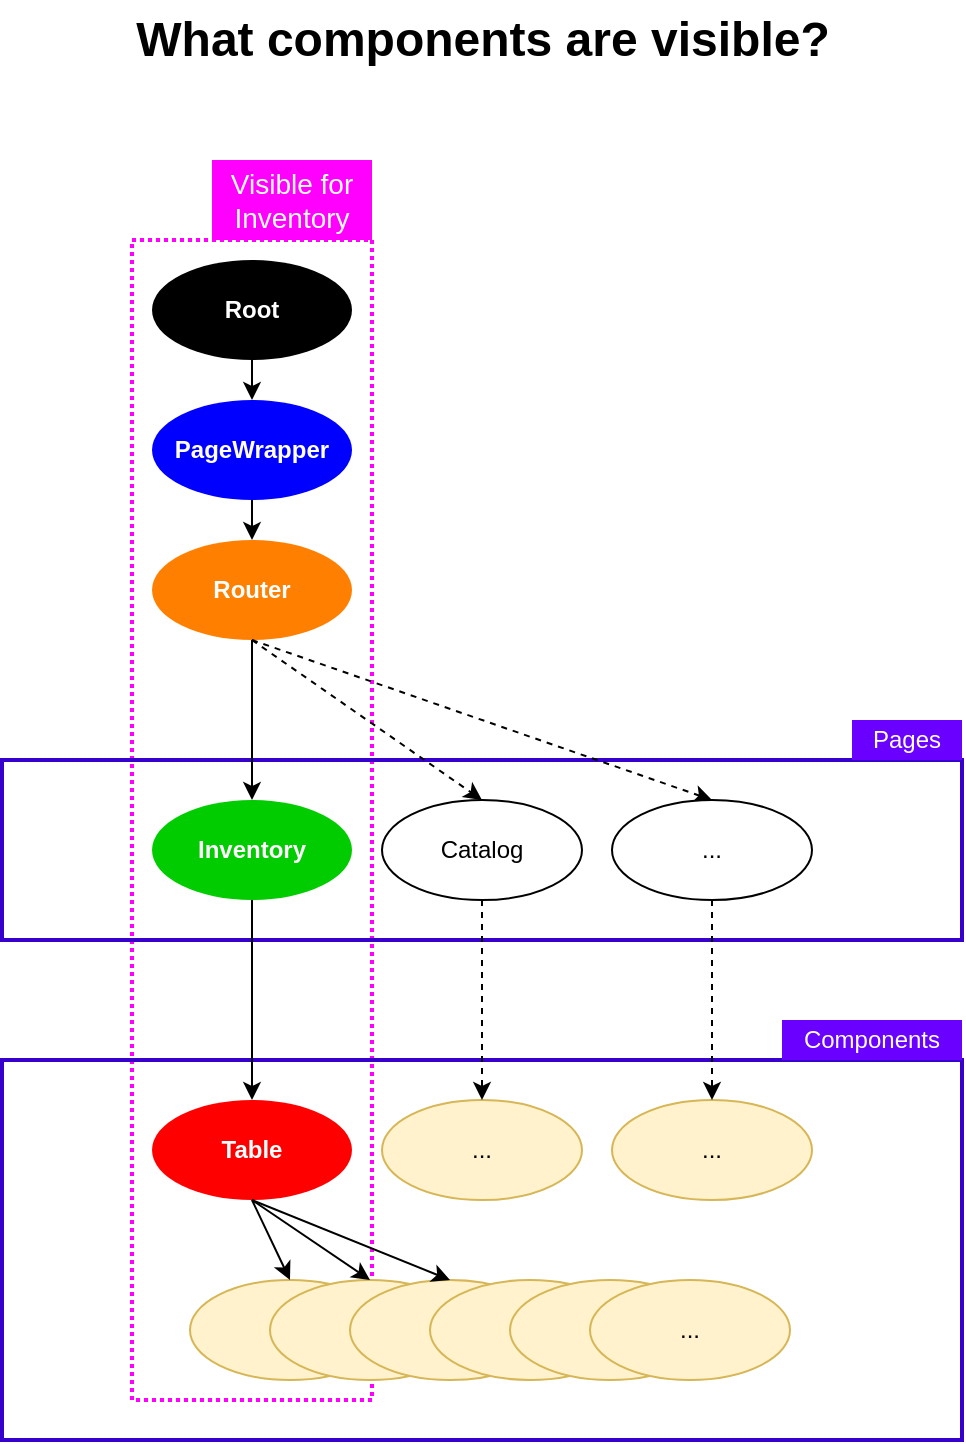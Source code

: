 <mxfile version="14.6.13" type="device"><diagram id="kKivtC1MR1Q1DnpcdQcp" name="Page-1"><mxGraphModel dx="1106" dy="997" grid="1" gridSize="10" guides="1" tooltips="1" connect="1" arrows="1" fold="1" page="1" pageScale="1" pageWidth="1169" pageHeight="827" math="0" shadow="0"><root><mxCell id="0"/><mxCell id="1" parent="0"/><mxCell id="eIcyLQNzU6NWOuk0DxoF-4" value="" style="rounded=0;whiteSpace=wrap;html=1;dashed=1;strokeWidth=2;fillColor=none;dashPattern=1 1;strokeColor=#FF00FF;" parent="1" vertex="1"><mxGeometry x="410" y="160" width="120" height="580" as="geometry"/></mxCell><mxCell id="HSGQub4HTSQX3a6coN_s-49" value="" style="rounded=0;whiteSpace=wrap;html=1;strokeWidth=2;perimeterSpacing=0;strokeColor=#3700CC;fontColor=#ffffff;fillColor=none;" parent="1" vertex="1"><mxGeometry x="345" y="570" width="480" height="190" as="geometry"/></mxCell><mxCell id="HSGQub4HTSQX3a6coN_s-28" value="" style="rounded=0;whiteSpace=wrap;html=1;strokeWidth=2;perimeterSpacing=0;strokeColor=#3700CC;fontColor=#ffffff;fillColor=none;" parent="1" vertex="1"><mxGeometry x="345" y="420" width="480" height="90" as="geometry"/></mxCell><mxCell id="7jK6sp7hK5_15Q3kwuUP-128" value="&lt;font color=&quot;#000000&quot;&gt;What components are visible?&lt;/font&gt;" style="text;strokeColor=none;fillColor=none;html=1;fontSize=24;fontStyle=1;verticalAlign=middle;align=center;fontColor=#FFFFFF;" parent="1" vertex="1"><mxGeometry x="395" y="40" width="380" height="40" as="geometry"/></mxCell><mxCell id="HSGQub4HTSQX3a6coN_s-6" value="Root" style="ellipse;whiteSpace=wrap;html=1;strokeWidth=2;fontColor=#FFFFFF;fontStyle=1;fillColor=#000000;strokeColor=none;" parent="1" vertex="1"><mxGeometry x="420" y="170" width="100" height="50" as="geometry"/></mxCell><mxCell id="HSGQub4HTSQX3a6coN_s-9" value="Router" style="ellipse;whiteSpace=wrap;html=1;fillColor=#FF8000;strokeColor=none;fontStyle=1;fontColor=#FFFFFF;" parent="1" vertex="1"><mxGeometry x="420" y="310" width="100" height="50" as="geometry"/></mxCell><mxCell id="HSGQub4HTSQX3a6coN_s-10" value="" style="endArrow=classic;html=1;exitX=0.5;exitY=1;exitDx=0;exitDy=0;entryX=0.5;entryY=0;entryDx=0;entryDy=0;" parent="1" source="HSGQub4HTSQX3a6coN_s-6" target="HSGQub4HTSQX3a6coN_s-33" edge="1"><mxGeometry width="50" height="50" relative="1" as="geometry"><mxPoint x="584.645" y="232.678" as="sourcePoint"/><mxPoint x="745" y="480" as="targetPoint"/></mxGeometry></mxCell><mxCell id="HSGQub4HTSQX3a6coN_s-12" value="" style="endArrow=classic;html=1;exitX=0.5;exitY=1;exitDx=0;exitDy=0;entryX=0.5;entryY=0;entryDx=0;entryDy=0;dashed=1;" parent="1" source="HSGQub4HTSQX3a6coN_s-9" target="HSGQub4HTSQX3a6coN_s-31" edge="1"><mxGeometry width="50" height="50" relative="1" as="geometry"><mxPoint x="585" y="370" as="sourcePoint"/><mxPoint x="585" y="430" as="targetPoint"/></mxGeometry></mxCell><mxCell id="HSGQub4HTSQX3a6coN_s-13" value="Inventory" style="ellipse;whiteSpace=wrap;html=1;strokeColor=none;fontStyle=1;fontColor=#FFFFFF;fillColor=#00CC00;" parent="1" vertex="1"><mxGeometry x="420" y="440" width="100" height="50" as="geometry"/></mxCell><mxCell id="HSGQub4HTSQX3a6coN_s-14" value="" style="endArrow=classic;html=1;exitX=0.5;exitY=1;exitDx=0;exitDy=0;entryX=0.5;entryY=0;entryDx=0;entryDy=0;" parent="1" source="HSGQub4HTSQX3a6coN_s-9" target="HSGQub4HTSQX3a6coN_s-13" edge="1"><mxGeometry width="50" height="50" relative="1" as="geometry"><mxPoint x="585" y="370" as="sourcePoint"/><mxPoint x="470" y="430" as="targetPoint"/></mxGeometry></mxCell><mxCell id="HSGQub4HTSQX3a6coN_s-16" value="" style="endArrow=classic;html=1;exitX=0.5;exitY=1;exitDx=0;exitDy=0;entryX=0.5;entryY=0;entryDx=0;entryDy=0;dashed=1;" parent="1" source="HSGQub4HTSQX3a6coN_s-9" target="HSGQub4HTSQX3a6coN_s-35" edge="1"><mxGeometry width="50" height="50" relative="1" as="geometry"><mxPoint x="585" y="370" as="sourcePoint"/><mxPoint x="700" y="430" as="targetPoint"/></mxGeometry></mxCell><mxCell id="HSGQub4HTSQX3a6coN_s-23" value="Table" style="ellipse;whiteSpace=wrap;html=1;fillColor=#FF0000;strokeColor=none;fontStyle=1;fontColor=#FFFFFF;" parent="1" vertex="1"><mxGeometry x="420" y="590" width="100" height="50" as="geometry"/></mxCell><mxCell id="HSGQub4HTSQX3a6coN_s-24" value="" style="endArrow=classic;html=1;exitX=0.5;exitY=1;exitDx=0;exitDy=0;entryX=0.5;entryY=0;entryDx=0;entryDy=0;" parent="1" source="HSGQub4HTSQX3a6coN_s-13" target="HSGQub4HTSQX3a6coN_s-23" edge="1"><mxGeometry width="50" height="50" relative="1" as="geometry"><mxPoint x="470" y="620" as="sourcePoint"/><mxPoint x="975" y="868" as="targetPoint"/></mxGeometry></mxCell><mxCell id="HSGQub4HTSQX3a6coN_s-31" value="Catalog" style="ellipse;whiteSpace=wrap;html=1;" parent="1" vertex="1"><mxGeometry x="535" y="440" width="100" height="50" as="geometry"/></mxCell><mxCell id="HSGQub4HTSQX3a6coN_s-33" value="PageWrapper" style="ellipse;whiteSpace=wrap;html=1;fillColor=#0000FF;fontColor=#FFFFFF;fontSize=12;fontStyle=1;strokeColor=none;" parent="1" vertex="1"><mxGeometry x="420" y="240" width="100" height="50" as="geometry"/></mxCell><mxCell id="HSGQub4HTSQX3a6coN_s-34" value="" style="endArrow=classic;html=1;exitX=0.5;exitY=1;exitDx=0;exitDy=0;entryX=0.5;entryY=0;entryDx=0;entryDy=0;" parent="1" source="HSGQub4HTSQX3a6coN_s-33" target="HSGQub4HTSQX3a6coN_s-9" edge="1"><mxGeometry width="50" height="50" relative="1" as="geometry"><mxPoint x="684.645" y="242.678" as="sourcePoint"/><mxPoint x="570" y="280" as="targetPoint"/></mxGeometry></mxCell><mxCell id="HSGQub4HTSQX3a6coN_s-35" value="..." style="ellipse;whiteSpace=wrap;html=1;" parent="1" vertex="1"><mxGeometry x="650" y="440" width="100" height="50" as="geometry"/></mxCell><mxCell id="HSGQub4HTSQX3a6coN_s-36" value="Pages" style="text;html=1;fillColor=#6a00ff;align=center;verticalAlign=middle;whiteSpace=wrap;rounded=0;dashed=1;fontColor=#ffffff;" parent="1" vertex="1"><mxGeometry x="770" y="400" width="55" height="20" as="geometry"/></mxCell><mxCell id="HSGQub4HTSQX3a6coN_s-39" value="..." style="ellipse;whiteSpace=wrap;html=1;fillColor=#fff2cc;strokeColor=#d6b656;" parent="1" vertex="1"><mxGeometry x="535" y="590" width="100" height="50" as="geometry"/></mxCell><mxCell id="HSGQub4HTSQX3a6coN_s-40" value="" style="endArrow=classic;html=1;exitX=0.5;exitY=1;exitDx=0;exitDy=0;entryX=0.5;entryY=0;entryDx=0;entryDy=0;dashed=1;" parent="1" source="HSGQub4HTSQX3a6coN_s-31" target="HSGQub4HTSQX3a6coN_s-39" edge="1"><mxGeometry width="50" height="50" relative="1" as="geometry"><mxPoint x="585" y="620" as="sourcePoint"/><mxPoint x="1090" y="868" as="targetPoint"/></mxGeometry></mxCell><mxCell id="HSGQub4HTSQX3a6coN_s-43" value="..." style="ellipse;whiteSpace=wrap;html=1;fillColor=#fff2cc;strokeColor=#d6b656;" parent="1" vertex="1"><mxGeometry x="650" y="590" width="100" height="50" as="geometry"/></mxCell><mxCell id="HSGQub4HTSQX3a6coN_s-44" value="" style="endArrow=classic;html=1;exitX=0.5;exitY=1;exitDx=0;exitDy=0;entryX=0.5;entryY=0;entryDx=0;entryDy=0;dashed=1;" parent="1" source="HSGQub4HTSQX3a6coN_s-35" target="HSGQub4HTSQX3a6coN_s-43" edge="1"><mxGeometry width="50" height="50" relative="1" as="geometry"><mxPoint x="700" y="620" as="sourcePoint"/><mxPoint x="1205" y="868" as="targetPoint"/></mxGeometry></mxCell><mxCell id="HSGQub4HTSQX3a6coN_s-50" value="Components" style="text;html=1;fillColor=#6a00ff;align=center;verticalAlign=middle;whiteSpace=wrap;rounded=0;dashed=1;fontColor=#ffffff;" parent="1" vertex="1"><mxGeometry x="735" y="550" width="90" height="20" as="geometry"/></mxCell><mxCell id="eIcyLQNzU6NWOuk0DxoF-5" value="Visible for Inventory" style="text;html=1;align=center;verticalAlign=middle;whiteSpace=wrap;rounded=0;dashed=1;fontColor=#FFFFFF;fontSize=14;fillColor=#FF00FF;" parent="1" vertex="1"><mxGeometry x="450" y="120" width="80" height="40" as="geometry"/></mxCell><mxCell id="eIcyLQNzU6NWOuk0DxoF-6" value="..." style="ellipse;whiteSpace=wrap;html=1;fillColor=#fff2cc;strokeColor=#d6b656;" parent="1" vertex="1"><mxGeometry x="439" y="680" width="100" height="50" as="geometry"/></mxCell><mxCell id="eIcyLQNzU6NWOuk0DxoF-9" value="..." style="ellipse;whiteSpace=wrap;html=1;fillColor=#fff2cc;strokeColor=#d6b656;" parent="1" vertex="1"><mxGeometry x="479" y="680" width="100" height="50" as="geometry"/></mxCell><mxCell id="eIcyLQNzU6NWOuk0DxoF-10" value="..." style="ellipse;whiteSpace=wrap;html=1;fillColor=#fff2cc;strokeColor=#d6b656;" parent="1" vertex="1"><mxGeometry x="519" y="680" width="100" height="50" as="geometry"/></mxCell><mxCell id="eIcyLQNzU6NWOuk0DxoF-11" value="..." style="ellipse;whiteSpace=wrap;html=1;fillColor=#fff2cc;strokeColor=#d6b656;" parent="1" vertex="1"><mxGeometry x="559" y="680" width="100" height="50" as="geometry"/></mxCell><mxCell id="eIcyLQNzU6NWOuk0DxoF-12" value="..." style="ellipse;whiteSpace=wrap;html=1;fillColor=#fff2cc;strokeColor=#d6b656;" parent="1" vertex="1"><mxGeometry x="599" y="680" width="100" height="50" as="geometry"/></mxCell><mxCell id="eIcyLQNzU6NWOuk0DxoF-13" value="" style="endArrow=classic;html=1;exitX=0.5;exitY=1;exitDx=0;exitDy=0;entryX=0.5;entryY=0;entryDx=0;entryDy=0;" parent="1" source="HSGQub4HTSQX3a6coN_s-23" target="eIcyLQNzU6NWOuk0DxoF-6" edge="1"><mxGeometry width="50" height="50" relative="1" as="geometry"><mxPoint x="480" y="520" as="sourcePoint"/><mxPoint x="480" y="600" as="targetPoint"/></mxGeometry></mxCell><mxCell id="eIcyLQNzU6NWOuk0DxoF-14" value="" style="endArrow=classic;html=1;exitX=0.5;exitY=1;exitDx=0;exitDy=0;entryX=0.5;entryY=0;entryDx=0;entryDy=0;" parent="1" source="HSGQub4HTSQX3a6coN_s-23" target="eIcyLQNzU6NWOuk0DxoF-9" edge="1"><mxGeometry width="50" height="50" relative="1" as="geometry"><mxPoint x="480" y="650" as="sourcePoint"/><mxPoint x="480" y="670" as="targetPoint"/></mxGeometry></mxCell><mxCell id="eIcyLQNzU6NWOuk0DxoF-15" value="" style="endArrow=classic;html=1;exitX=0.5;exitY=1;exitDx=0;exitDy=0;entryX=0.5;entryY=0;entryDx=0;entryDy=0;" parent="1" source="HSGQub4HTSQX3a6coN_s-23" target="eIcyLQNzU6NWOuk0DxoF-10" edge="1"><mxGeometry width="50" height="50" relative="1" as="geometry"><mxPoint x="480" y="650" as="sourcePoint"/><mxPoint x="520.0" y="670" as="targetPoint"/></mxGeometry></mxCell><mxCell id="eIcyLQNzU6NWOuk0DxoF-16" value="..." style="ellipse;whiteSpace=wrap;html=1;fillColor=#fff2cc;strokeColor=#d6b656;" parent="1" vertex="1"><mxGeometry x="639" y="680" width="100" height="50" as="geometry"/></mxCell></root></mxGraphModel></diagram></mxfile>
